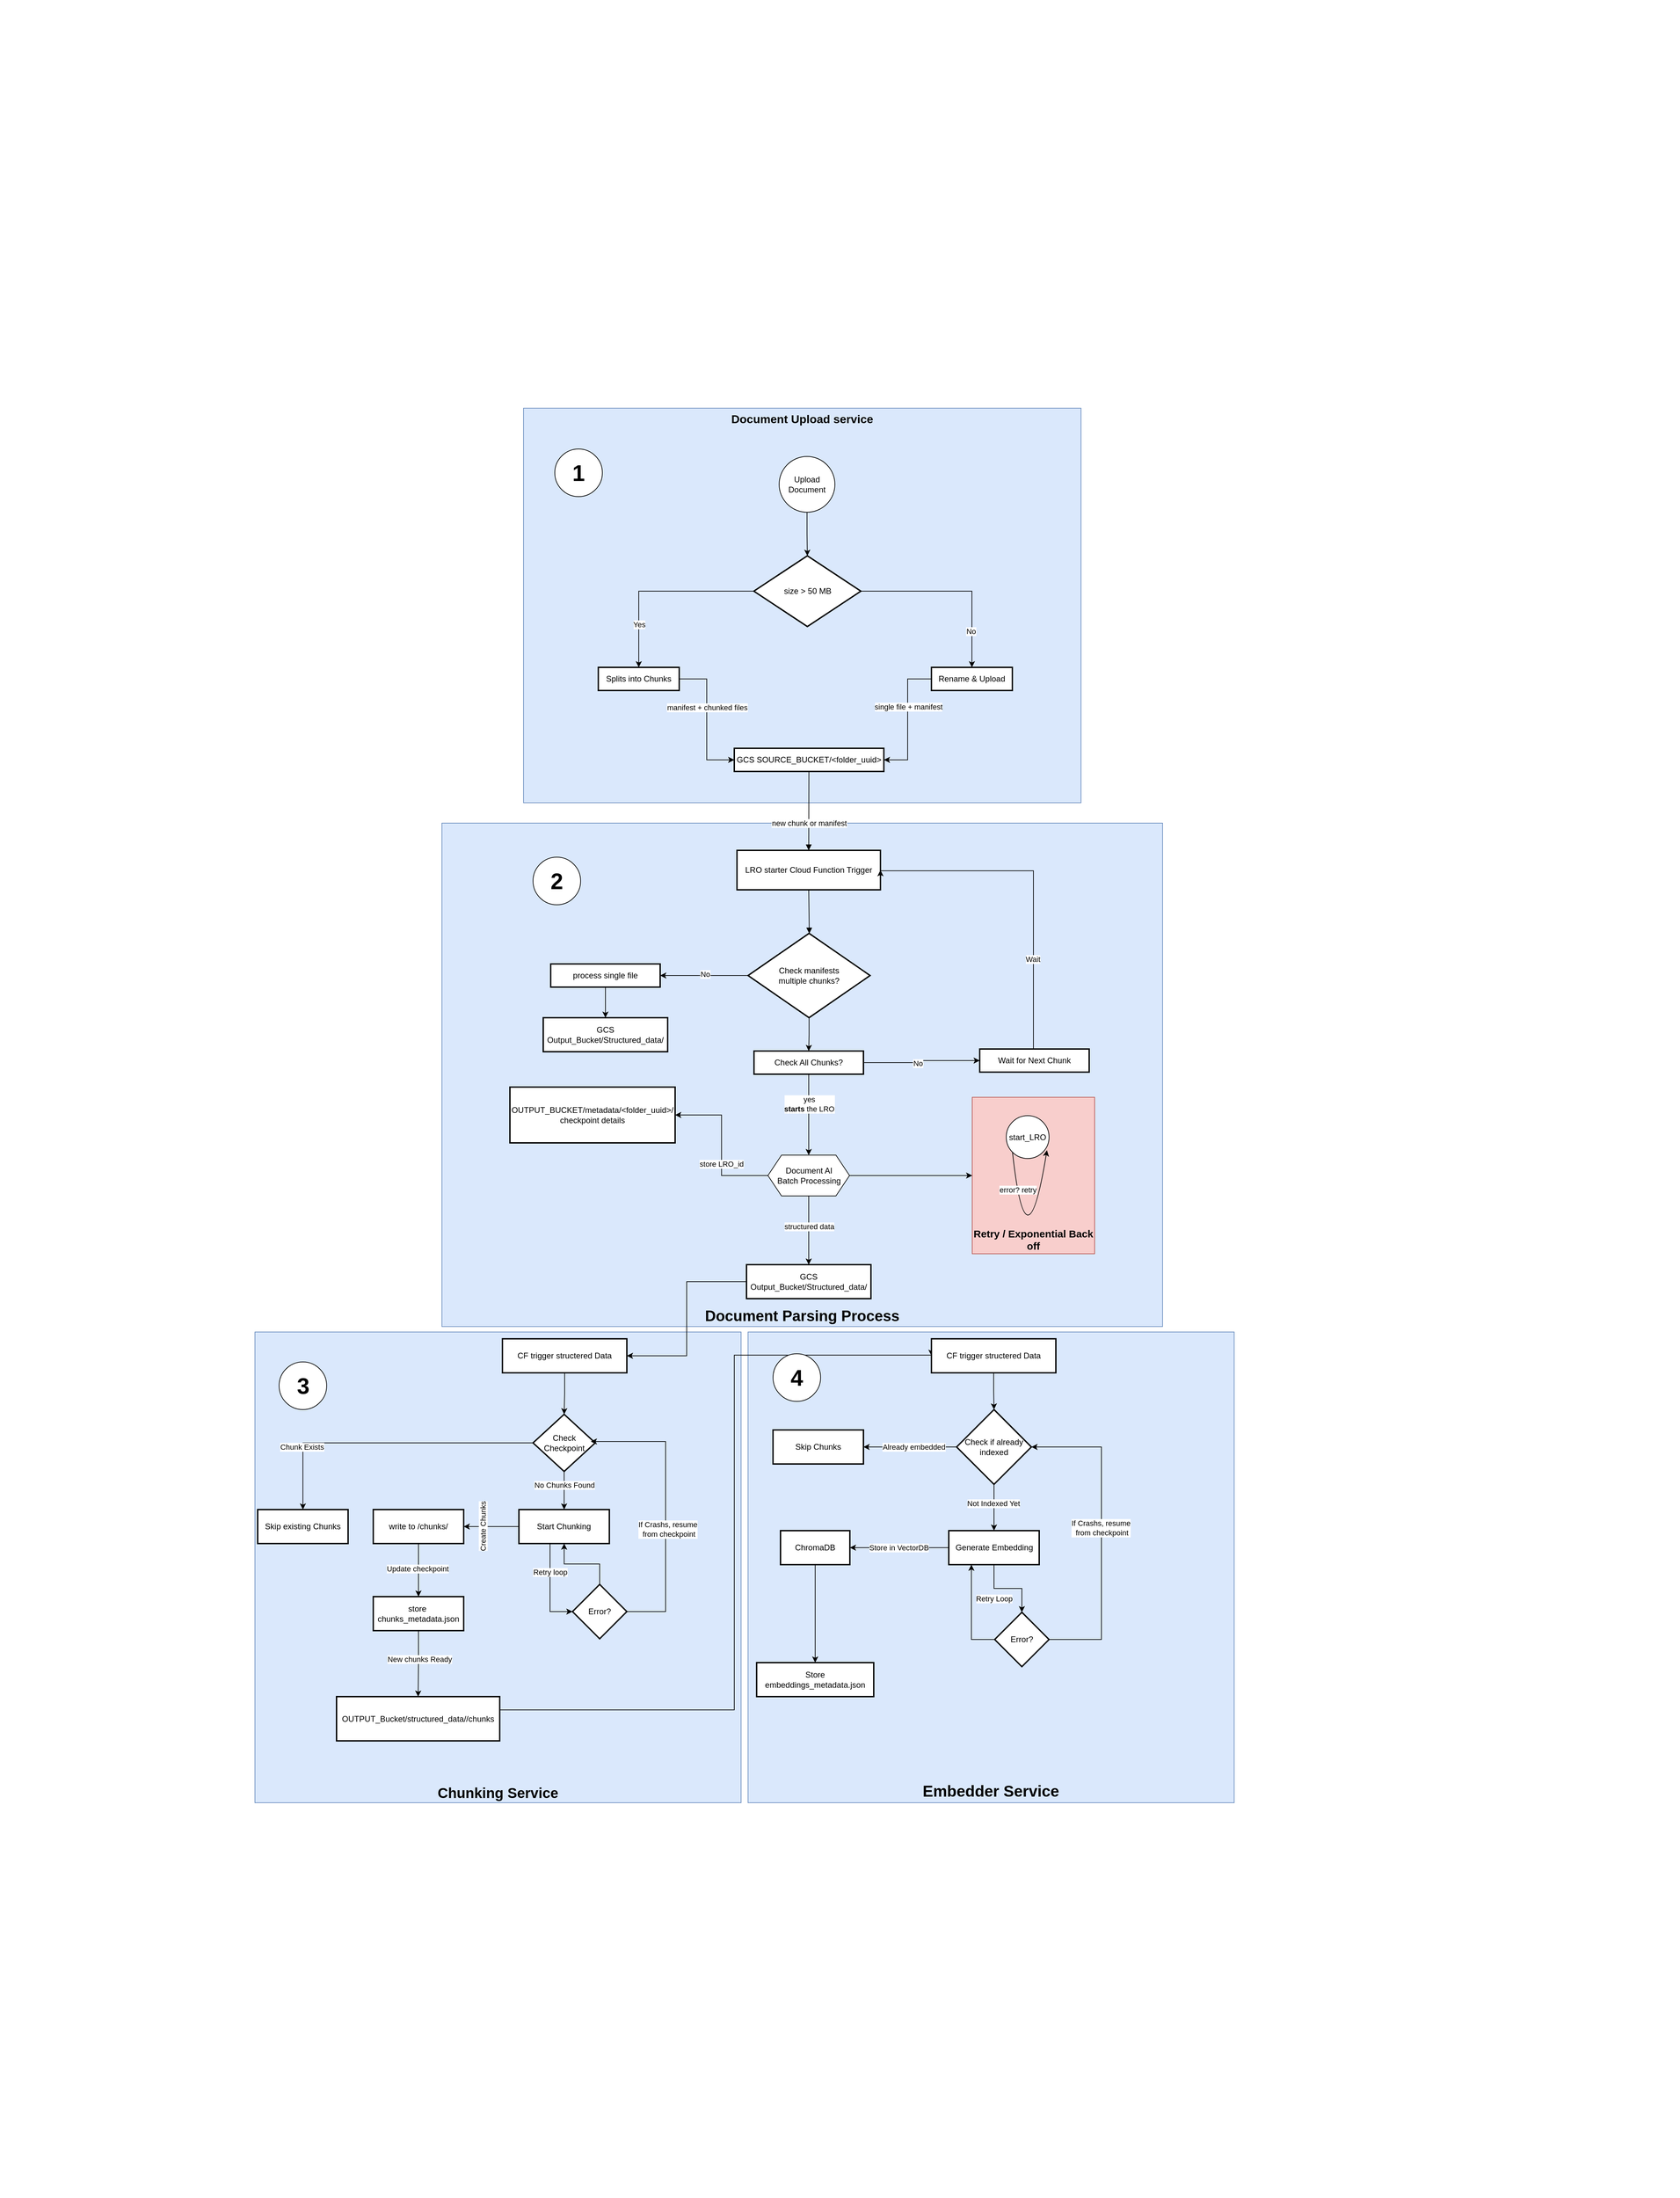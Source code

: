 <mxfile version="21.6.8" type="device">
  <diagram name="Page-1" id="K1iN2CGBCRCByr8UfI75">
    <mxGraphModel dx="3118" dy="1920" grid="1" gridSize="10" guides="1" tooltips="1" connect="1" arrows="1" fold="1" page="1" pageScale="1" pageWidth="850" pageHeight="1100" math="0" shadow="0">
      <root>
        <mxCell id="0" />
        <mxCell id="1" parent="0" />
        <mxCell id="srR9S_a3WPXnlcQgFEAn-33" value="" style="rounded=0;whiteSpace=wrap;html=1;strokeColor=none;" vertex="1" parent="1">
          <mxGeometry x="-880" y="-520" width="2470" height="3230" as="geometry" />
        </mxCell>
        <mxCell id="srR9S_a3WPXnlcQgFEAn-27" value="&lt;b&gt;&lt;font style=&quot;font-size: 23px;&quot;&gt;Embedder Service&lt;/font&gt;&lt;/b&gt;" style="rounded=0;whiteSpace=wrap;html=1;fillColor=#dae8fc;strokeColor=#6c8ebf;verticalAlign=bottom;" vertex="1" parent="1">
          <mxGeometry x="220.25" y="1438" width="715" height="692" as="geometry" />
        </mxCell>
        <mxCell id="srR9S_a3WPXnlcQgFEAn-26" value="&lt;b&gt;&lt;font style=&quot;font-size: 21px;&quot;&gt;Chunking Service&lt;/font&gt;&lt;/b&gt;" style="rounded=0;whiteSpace=wrap;html=1;fillColor=#dae8fc;strokeColor=#6c8ebf;verticalAlign=bottom;" vertex="1" parent="1">
          <mxGeometry x="-505" y="1438" width="715" height="692" as="geometry" />
        </mxCell>
        <mxCell id="srR9S_a3WPXnlcQgFEAn-1" value="&lt;b&gt;&lt;font style=&quot;font-size: 22px;&quot;&gt;Document Parsing Process&lt;/font&gt;&lt;/b&gt;" style="rounded=0;whiteSpace=wrap;html=1;fillColor=#dae8fc;strokeColor=#6c8ebf;verticalAlign=bottom;" vertex="1" parent="1">
          <mxGeometry x="-230" y="690" width="1060" height="740" as="geometry" />
        </mxCell>
        <mxCell id="Ngen-1MSQVI-7FVYuGFS-168" value="&lt;b&gt;&lt;font style=&quot;font-size: 17px;&quot;&gt;Document Upload service&lt;/font&gt;&lt;/b&gt;" style="rounded=0;whiteSpace=wrap;html=1;fillColor=#dae8fc;strokeColor=#6c8ebf;verticalAlign=top;" parent="1" vertex="1">
          <mxGeometry x="-110" y="80" width="820" height="580" as="geometry" />
        </mxCell>
        <mxCell id="Ngen-1MSQVI-7FVYuGFS-134" value="Retry / Exponential Back off" style="rounded=0;whiteSpace=wrap;html=1;fillColor=#f8cecc;strokeColor=#b85450;verticalAlign=bottom;fontStyle=1;fontSize=15;" parent="1" vertex="1">
          <mxGeometry x="550" y="1093" width="180" height="230" as="geometry" />
        </mxCell>
        <mxCell id="Ngen-1MSQVI-7FVYuGFS-154" style="edgeStyle=orthogonalEdgeStyle;rounded=0;orthogonalLoop=1;jettySize=auto;html=1;entryX=0;entryY=0.5;entryDx=0;entryDy=0;" parent="1" source="Ngen-1MSQVI-7FVYuGFS-85" target="Ngen-1MSQVI-7FVYuGFS-87" edge="1">
          <mxGeometry relative="1" as="geometry" />
        </mxCell>
        <mxCell id="Ngen-1MSQVI-7FVYuGFS-156" value="manifest + chunked files" style="edgeLabel;html=1;align=center;verticalAlign=middle;resizable=0;points=[];" parent="Ngen-1MSQVI-7FVYuGFS-154" vertex="1" connectable="0">
          <mxGeometry x="-0.18" relative="1" as="geometry">
            <mxPoint as="offset" />
          </mxGeometry>
        </mxCell>
        <mxCell id="Ngen-1MSQVI-7FVYuGFS-85" value="Splits into Chunks" style="whiteSpace=wrap;strokeWidth=2;" parent="1" vertex="1">
          <mxGeometry y="461" width="119" height="34" as="geometry" />
        </mxCell>
        <mxCell id="Ngen-1MSQVI-7FVYuGFS-87" value="GCS SOURCE_BUCKET/&lt;folder_uuid&gt;" style="whiteSpace=wrap;strokeWidth=2;" parent="1" vertex="1">
          <mxGeometry x="200" y="580" width="220" height="34" as="geometry" />
        </mxCell>
        <mxCell id="Ngen-1MSQVI-7FVYuGFS-88" value="LRO starter Cloud Function Trigger" style="whiteSpace=wrap;strokeWidth=2;" parent="1" vertex="1">
          <mxGeometry x="204" y="730" width="211" height="58" as="geometry" />
        </mxCell>
        <mxCell id="Ngen-1MSQVI-7FVYuGFS-116" style="edgeStyle=orthogonalEdgeStyle;rounded=0;orthogonalLoop=1;jettySize=auto;html=1;entryX=0;entryY=0.5;entryDx=0;entryDy=0;exitX=1;exitY=0.5;exitDx=0;exitDy=0;" parent="1" source="Ngen-1MSQVI-7FVYuGFS-164" target="Ngen-1MSQVI-7FVYuGFS-91" edge="1">
          <mxGeometry relative="1" as="geometry">
            <mxPoint x="419.5" y="1025" as="sourcePoint" />
          </mxGeometry>
        </mxCell>
        <mxCell id="Ngen-1MSQVI-7FVYuGFS-117" value="No" style="edgeLabel;html=1;align=center;verticalAlign=middle;resizable=0;points=[];" parent="Ngen-1MSQVI-7FVYuGFS-116" vertex="1" connectable="0">
          <mxGeometry x="-0.084" y="-1" relative="1" as="geometry">
            <mxPoint as="offset" />
          </mxGeometry>
        </mxCell>
        <mxCell id="Ngen-1MSQVI-7FVYuGFS-128" style="edgeStyle=orthogonalEdgeStyle;rounded=0;orthogonalLoop=1;jettySize=auto;html=1;exitX=0.5;exitY=1;exitDx=0;exitDy=0;" parent="1" source="Ngen-1MSQVI-7FVYuGFS-164" target="Ngen-1MSQVI-7FVYuGFS-125" edge="1">
          <mxGeometry relative="1" as="geometry">
            <mxPoint x="309.5" y="1097" as="sourcePoint" />
          </mxGeometry>
        </mxCell>
        <mxCell id="Ngen-1MSQVI-7FVYuGFS-143" value="yes&lt;br&gt;&lt;strong data-end=&quot;965&quot; data-start=&quot;955&quot;&gt;starts&lt;/strong&gt; the LRO" style="edgeLabel;html=1;align=center;verticalAlign=middle;resizable=0;points=[];" parent="Ngen-1MSQVI-7FVYuGFS-128" vertex="1" connectable="0">
          <mxGeometry x="-0.268" relative="1" as="geometry">
            <mxPoint as="offset" />
          </mxGeometry>
        </mxCell>
        <mxCell id="Ngen-1MSQVI-7FVYuGFS-161" style="edgeStyle=orthogonalEdgeStyle;rounded=0;orthogonalLoop=1;jettySize=auto;html=1;entryX=1;entryY=0.5;entryDx=0;entryDy=0;" parent="1" source="Ngen-1MSQVI-7FVYuGFS-89" target="Ngen-1MSQVI-7FVYuGFS-159" edge="1">
          <mxGeometry relative="1" as="geometry" />
        </mxCell>
        <mxCell id="Ngen-1MSQVI-7FVYuGFS-163" value="No" style="edgeLabel;html=1;align=center;verticalAlign=middle;resizable=0;points=[];" parent="Ngen-1MSQVI-7FVYuGFS-161" vertex="1" connectable="0">
          <mxGeometry x="-0.011" y="-2" relative="1" as="geometry">
            <mxPoint as="offset" />
          </mxGeometry>
        </mxCell>
        <mxCell id="Ngen-1MSQVI-7FVYuGFS-165" style="edgeStyle=orthogonalEdgeStyle;rounded=0;orthogonalLoop=1;jettySize=auto;html=1;entryX=0.5;entryY=0;entryDx=0;entryDy=0;" parent="1" source="Ngen-1MSQVI-7FVYuGFS-89" target="Ngen-1MSQVI-7FVYuGFS-164" edge="1">
          <mxGeometry relative="1" as="geometry" />
        </mxCell>
        <mxCell id="Ngen-1MSQVI-7FVYuGFS-89" value="Check manifests&#xa;multiple chunks?" style="rhombus;strokeWidth=2;whiteSpace=wrap;" parent="1" vertex="1">
          <mxGeometry x="220.25" y="852" width="179.5" height="124" as="geometry" />
        </mxCell>
        <mxCell id="Ngen-1MSQVI-7FVYuGFS-166" style="edgeStyle=orthogonalEdgeStyle;rounded=0;orthogonalLoop=1;jettySize=auto;html=1;entryX=1;entryY=0.5;entryDx=0;entryDy=0;" parent="1" source="Ngen-1MSQVI-7FVYuGFS-91" target="Ngen-1MSQVI-7FVYuGFS-88" edge="1">
          <mxGeometry relative="1" as="geometry">
            <Array as="points">
              <mxPoint x="640" y="760" />
            </Array>
          </mxGeometry>
        </mxCell>
        <mxCell id="Ngen-1MSQVI-7FVYuGFS-167" value="Wait" style="edgeLabel;html=1;align=center;verticalAlign=middle;resizable=0;points=[];" parent="Ngen-1MSQVI-7FVYuGFS-166" vertex="1" connectable="0">
          <mxGeometry x="-0.456" y="1" relative="1" as="geometry">
            <mxPoint as="offset" />
          </mxGeometry>
        </mxCell>
        <mxCell id="Ngen-1MSQVI-7FVYuGFS-91" value="Wait for Next Chunk" style="whiteSpace=wrap;strokeWidth=2;" parent="1" vertex="1">
          <mxGeometry x="561" y="1022" width="161" height="34" as="geometry" />
        </mxCell>
        <mxCell id="Ngen-1MSQVI-7FVYuGFS-121" style="edgeStyle=orthogonalEdgeStyle;rounded=0;orthogonalLoop=1;jettySize=auto;html=1;exitX=0;exitY=0.5;exitDx=0;exitDy=0;entryX=1;entryY=0.5;entryDx=0;entryDy=0;" parent="1" source="Ngen-1MSQVI-7FVYuGFS-125" target="Ngen-1MSQVI-7FVYuGFS-92" edge="1">
          <mxGeometry relative="1" as="geometry">
            <mxPoint x="230" y="1173" as="sourcePoint" />
            <mxPoint x="113" y="1209" as="targetPoint" />
          </mxGeometry>
        </mxCell>
        <mxCell id="Ngen-1MSQVI-7FVYuGFS-123" value="store LRO_id" style="edgeLabel;html=1;align=center;verticalAlign=top;resizable=0;points=[];horizontal=1;" parent="Ngen-1MSQVI-7FVYuGFS-121" vertex="1" connectable="0">
          <mxGeometry x="-0.127" y="1" relative="1" as="geometry">
            <mxPoint as="offset" />
          </mxGeometry>
        </mxCell>
        <mxCell id="Ngen-1MSQVI-7FVYuGFS-92" value="OUTPUT_BUCKET/metadata/&lt;folder_uuid&gt;/&#xa;checkpoint details" style="whiteSpace=wrap;strokeWidth=2;" parent="1" vertex="1">
          <mxGeometry x="-130" y="1078" width="243" height="82" as="geometry" />
        </mxCell>
        <mxCell id="xpEv5_akFkzNXsP2lXSH-2" value="" style="edgeStyle=orthogonalEdgeStyle;rounded=0;orthogonalLoop=1;jettySize=auto;html=1;entryX=1;entryY=0.5;entryDx=0;entryDy=0;" parent="1" source="Ngen-1MSQVI-7FVYuGFS-97" target="xpEv5_akFkzNXsP2lXSH-3" edge="1">
          <mxGeometry relative="1" as="geometry">
            <mxPoint x="86.5" y="1364" as="targetPoint" />
          </mxGeometry>
        </mxCell>
        <mxCell id="Ngen-1MSQVI-7FVYuGFS-97" value="GCS Output_Bucket/Structured_data/" style="whiteSpace=wrap;strokeWidth=2;" parent="1" vertex="1">
          <mxGeometry x="218" y="1339" width="183" height="50" as="geometry" />
        </mxCell>
        <mxCell id="Ngen-1MSQVI-7FVYuGFS-100" value="" style="curved=1;startArrow=none;endArrow=block;exitX=0.499;exitY=1;entryX=0.5;entryY=0;rounded=0;" parent="1" source="Ngen-1MSQVI-7FVYuGFS-87" target="Ngen-1MSQVI-7FVYuGFS-88" edge="1">
          <mxGeometry relative="1" as="geometry">
            <Array as="points" />
          </mxGeometry>
        </mxCell>
        <mxCell id="Ngen-1MSQVI-7FVYuGFS-112" value="new chunk or manifest" style="edgeLabel;html=1;align=center;verticalAlign=middle;resizable=0;points=[];" parent="Ngen-1MSQVI-7FVYuGFS-100" vertex="1" connectable="0">
          <mxGeometry x="-0.291" y="1" relative="1" as="geometry">
            <mxPoint x="-1" y="35" as="offset" />
          </mxGeometry>
        </mxCell>
        <mxCell id="Ngen-1MSQVI-7FVYuGFS-101" value="" style="curved=1;startArrow=none;endArrow=block;exitX=0.5;exitY=1;entryX=0.502;entryY=0;rounded=0;" parent="1" source="Ngen-1MSQVI-7FVYuGFS-88" target="Ngen-1MSQVI-7FVYuGFS-89" edge="1">
          <mxGeometry relative="1" as="geometry">
            <Array as="points" />
          </mxGeometry>
        </mxCell>
        <mxCell id="Ngen-1MSQVI-7FVYuGFS-129" style="edgeStyle=orthogonalEdgeStyle;rounded=0;orthogonalLoop=1;jettySize=auto;html=1;entryX=0.5;entryY=0;entryDx=0;entryDy=0;" parent="1" source="Ngen-1MSQVI-7FVYuGFS-125" target="Ngen-1MSQVI-7FVYuGFS-97" edge="1">
          <mxGeometry relative="1" as="geometry" />
        </mxCell>
        <mxCell id="Ngen-1MSQVI-7FVYuGFS-130" value="structured data" style="edgeLabel;html=1;align=center;verticalAlign=middle;resizable=0;points=[];" parent="Ngen-1MSQVI-7FVYuGFS-129" vertex="1" connectable="0">
          <mxGeometry x="-0.116" relative="1" as="geometry">
            <mxPoint as="offset" />
          </mxGeometry>
        </mxCell>
        <mxCell id="Ngen-1MSQVI-7FVYuGFS-135" style="edgeStyle=orthogonalEdgeStyle;rounded=0;orthogonalLoop=1;jettySize=auto;html=1;" parent="1" source="Ngen-1MSQVI-7FVYuGFS-125" target="Ngen-1MSQVI-7FVYuGFS-134" edge="1">
          <mxGeometry relative="1" as="geometry" />
        </mxCell>
        <mxCell id="Ngen-1MSQVI-7FVYuGFS-125" value="Document AI&lt;br&gt;Batch Processing" style="shape=hexagon;perimeter=hexagonPerimeter2;whiteSpace=wrap;html=1;fixedSize=1;" parent="1" vertex="1">
          <mxGeometry x="249.5" y="1178" width="120" height="60" as="geometry" />
        </mxCell>
        <mxCell id="Ngen-1MSQVI-7FVYuGFS-131" value="start_LRO" style="ellipse;whiteSpace=wrap;html=1;aspect=fixed;" parent="1" vertex="1">
          <mxGeometry x="600" y="1120" width="63" height="63" as="geometry" />
        </mxCell>
        <mxCell id="Ngen-1MSQVI-7FVYuGFS-132" value="" style="endArrow=classic;html=1;exitX=0;exitY=1;exitDx=0;exitDy=0;curved=1;entryX=0.951;entryY=0.806;entryDx=0;entryDy=0;entryPerimeter=0;" parent="1" source="Ngen-1MSQVI-7FVYuGFS-131" target="Ngen-1MSQVI-7FVYuGFS-131" edge="1">
          <mxGeometry width="50" height="50" relative="1" as="geometry">
            <mxPoint x="620.0" y="1199.998" as="sourcePoint" />
            <mxPoint x="682.748" y="1201.384" as="targetPoint" />
            <Array as="points">
              <mxPoint x="629.37" y="1356.71" />
            </Array>
          </mxGeometry>
        </mxCell>
        <mxCell id="Ngen-1MSQVI-7FVYuGFS-133" value="error? retry" style="edgeLabel;html=1;align=center;verticalAlign=middle;resizable=0;points=[];" parent="Ngen-1MSQVI-7FVYuGFS-132" vertex="1" connectable="0">
          <mxGeometry x="-0.703" y="1" relative="1" as="geometry">
            <mxPoint as="offset" />
          </mxGeometry>
        </mxCell>
        <mxCell id="Ngen-1MSQVI-7FVYuGFS-147" style="edgeStyle=orthogonalEdgeStyle;rounded=0;orthogonalLoop=1;jettySize=auto;html=1;entryX=0.5;entryY=0;entryDx=0;entryDy=0;" parent="1" source="Ngen-1MSQVI-7FVYuGFS-145" target="Ngen-1MSQVI-7FVYuGFS-146" edge="1">
          <mxGeometry relative="1" as="geometry" />
        </mxCell>
        <mxCell id="Ngen-1MSQVI-7FVYuGFS-145" value="Upload Document" style="ellipse;whiteSpace=wrap;html=1;aspect=fixed;" parent="1" vertex="1">
          <mxGeometry x="266" y="151" width="82" height="82" as="geometry" />
        </mxCell>
        <mxCell id="Ngen-1MSQVI-7FVYuGFS-148" style="edgeStyle=orthogonalEdgeStyle;rounded=0;orthogonalLoop=1;jettySize=auto;html=1;" parent="1" source="Ngen-1MSQVI-7FVYuGFS-146" target="Ngen-1MSQVI-7FVYuGFS-85" edge="1">
          <mxGeometry relative="1" as="geometry" />
        </mxCell>
        <mxCell id="Ngen-1MSQVI-7FVYuGFS-158" value="Yes" style="edgeLabel;html=1;align=center;verticalAlign=middle;resizable=0;points=[];" parent="Ngen-1MSQVI-7FVYuGFS-148" vertex="1" connectable="0">
          <mxGeometry x="0.545" relative="1" as="geometry">
            <mxPoint as="offset" />
          </mxGeometry>
        </mxCell>
        <mxCell id="Ngen-1MSQVI-7FVYuGFS-150" style="edgeStyle=orthogonalEdgeStyle;rounded=0;orthogonalLoop=1;jettySize=auto;html=1;entryX=0.5;entryY=0;entryDx=0;entryDy=0;" parent="1" source="Ngen-1MSQVI-7FVYuGFS-146" target="Ngen-1MSQVI-7FVYuGFS-149" edge="1">
          <mxGeometry relative="1" as="geometry" />
        </mxCell>
        <mxCell id="Ngen-1MSQVI-7FVYuGFS-152" value="No" style="edgeLabel;html=1;align=center;verticalAlign=middle;resizable=0;points=[];" parent="Ngen-1MSQVI-7FVYuGFS-150" vertex="1" connectable="0">
          <mxGeometry x="0.609" y="-2" relative="1" as="geometry">
            <mxPoint as="offset" />
          </mxGeometry>
        </mxCell>
        <mxCell id="Ngen-1MSQVI-7FVYuGFS-146" value="size &gt; 50 MB" style="rhombus;strokeWidth=2;whiteSpace=wrap;" parent="1" vertex="1">
          <mxGeometry x="228.75" y="297" width="157.5" height="104" as="geometry" />
        </mxCell>
        <mxCell id="Ngen-1MSQVI-7FVYuGFS-155" style="edgeStyle=orthogonalEdgeStyle;rounded=0;orthogonalLoop=1;jettySize=auto;html=1;entryX=1;entryY=0.5;entryDx=0;entryDy=0;" parent="1" source="Ngen-1MSQVI-7FVYuGFS-149" target="Ngen-1MSQVI-7FVYuGFS-87" edge="1">
          <mxGeometry relative="1" as="geometry" />
        </mxCell>
        <mxCell id="Ngen-1MSQVI-7FVYuGFS-157" value="single file + manifest" style="edgeLabel;html=1;align=center;verticalAlign=middle;resizable=0;points=[];" parent="Ngen-1MSQVI-7FVYuGFS-155" vertex="1" connectable="0">
          <mxGeometry x="-0.199" y="1" relative="1" as="geometry">
            <mxPoint as="offset" />
          </mxGeometry>
        </mxCell>
        <mxCell id="Ngen-1MSQVI-7FVYuGFS-149" value="Rename &amp; Upload" style="whiteSpace=wrap;strokeWidth=2;" parent="1" vertex="1">
          <mxGeometry x="490" y="461" width="119" height="34" as="geometry" />
        </mxCell>
        <mxCell id="Ngen-1MSQVI-7FVYuGFS-162" style="edgeStyle=orthogonalEdgeStyle;rounded=0;orthogonalLoop=1;jettySize=auto;html=1;entryX=0.5;entryY=0;entryDx=0;entryDy=0;" parent="1" source="Ngen-1MSQVI-7FVYuGFS-159" target="Ngen-1MSQVI-7FVYuGFS-160" edge="1">
          <mxGeometry relative="1" as="geometry" />
        </mxCell>
        <mxCell id="Ngen-1MSQVI-7FVYuGFS-159" value="process single file" style="whiteSpace=wrap;strokeWidth=2;" parent="1" vertex="1">
          <mxGeometry x="-70" y="897" width="161" height="34" as="geometry" />
        </mxCell>
        <mxCell id="Ngen-1MSQVI-7FVYuGFS-160" value="GCS Output_Bucket/Structured_data/" style="whiteSpace=wrap;strokeWidth=2;" parent="1" vertex="1">
          <mxGeometry x="-81" y="976" width="183" height="50" as="geometry" />
        </mxCell>
        <mxCell id="Ngen-1MSQVI-7FVYuGFS-164" value="Check All Chunks?" style="whiteSpace=wrap;strokeWidth=2;" parent="1" vertex="1">
          <mxGeometry x="229" y="1025" width="161" height="34" as="geometry" />
        </mxCell>
        <mxCell id="xpEv5_akFkzNXsP2lXSH-5" value="" style="edgeStyle=orthogonalEdgeStyle;rounded=0;orthogonalLoop=1;jettySize=auto;html=1;" parent="1" source="xpEv5_akFkzNXsP2lXSH-3" target="xpEv5_akFkzNXsP2lXSH-4" edge="1">
          <mxGeometry relative="1" as="geometry" />
        </mxCell>
        <mxCell id="xpEv5_akFkzNXsP2lXSH-3" value="CF trigger structered Data" style="whiteSpace=wrap;strokeWidth=2;" parent="1" vertex="1">
          <mxGeometry x="-141" y="1448" width="183" height="50" as="geometry" />
        </mxCell>
        <mxCell id="xpEv5_akFkzNXsP2lXSH-11" style="edgeStyle=orthogonalEdgeStyle;rounded=0;orthogonalLoop=1;jettySize=auto;html=1;entryX=0.5;entryY=0;entryDx=0;entryDy=0;" parent="1" source="xpEv5_akFkzNXsP2lXSH-4" target="xpEv5_akFkzNXsP2lXSH-7" edge="1">
          <mxGeometry relative="1" as="geometry" />
        </mxCell>
        <mxCell id="xpEv5_akFkzNXsP2lXSH-12" value="No Chunks Found" style="edgeLabel;html=1;align=center;verticalAlign=middle;resizable=0;points=[];" parent="xpEv5_akFkzNXsP2lXSH-11" vertex="1" connectable="0">
          <mxGeometry x="-0.29" relative="1" as="geometry">
            <mxPoint as="offset" />
          </mxGeometry>
        </mxCell>
        <mxCell id="xpEv5_akFkzNXsP2lXSH-16" style="edgeStyle=orthogonalEdgeStyle;rounded=0;orthogonalLoop=1;jettySize=auto;html=1;entryX=0.5;entryY=0;entryDx=0;entryDy=0;" parent="1" source="xpEv5_akFkzNXsP2lXSH-4" target="xpEv5_akFkzNXsP2lXSH-6" edge="1">
          <mxGeometry relative="1" as="geometry" />
        </mxCell>
        <mxCell id="xpEv5_akFkzNXsP2lXSH-17" value="Chunk Exists" style="edgeLabel;html=1;align=center;verticalAlign=middle;resizable=0;points=[];" parent="xpEv5_akFkzNXsP2lXSH-16" vertex="1" connectable="0">
          <mxGeometry x="0.578" y="-2" relative="1" as="geometry">
            <mxPoint as="offset" />
          </mxGeometry>
        </mxCell>
        <mxCell id="xpEv5_akFkzNXsP2lXSH-4" value="Check Checkpoint" style="rhombus;whiteSpace=wrap;html=1;strokeWidth=2;" parent="1" vertex="1">
          <mxGeometry x="-96" y="1559" width="91.5" height="84" as="geometry" />
        </mxCell>
        <mxCell id="xpEv5_akFkzNXsP2lXSH-6" value="Skip existing Chunks" style="whiteSpace=wrap;strokeWidth=2;" parent="1" vertex="1">
          <mxGeometry x="-501" y="1699" width="133" height="50" as="geometry" />
        </mxCell>
        <mxCell id="xpEv5_akFkzNXsP2lXSH-18" style="edgeStyle=orthogonalEdgeStyle;rounded=0;orthogonalLoop=1;jettySize=auto;html=1;" parent="1" source="xpEv5_akFkzNXsP2lXSH-7" target="xpEv5_akFkzNXsP2lXSH-8" edge="1">
          <mxGeometry relative="1" as="geometry">
            <mxPoint x="-41" y="1849" as="targetPoint" />
            <Array as="points">
              <mxPoint x="-71" y="1849" />
            </Array>
          </mxGeometry>
        </mxCell>
        <mxCell id="xpEv5_akFkzNXsP2lXSH-20" value="Retry loop" style="edgeLabel;html=1;align=center;verticalAlign=middle;resizable=0;points=[];" parent="xpEv5_akFkzNXsP2lXSH-18" vertex="1" connectable="0">
          <mxGeometry x="-0.368" relative="1" as="geometry">
            <mxPoint as="offset" />
          </mxGeometry>
        </mxCell>
        <mxCell id="xpEv5_akFkzNXsP2lXSH-22" style="edgeStyle=orthogonalEdgeStyle;rounded=0;orthogonalLoop=1;jettySize=auto;html=1;entryX=1;entryY=0.5;entryDx=0;entryDy=0;" parent="1" source="xpEv5_akFkzNXsP2lXSH-7" target="xpEv5_akFkzNXsP2lXSH-21" edge="1">
          <mxGeometry relative="1" as="geometry" />
        </mxCell>
        <mxCell id="xpEv5_akFkzNXsP2lXSH-23" value="Create Chunks" style="edgeLabel;html=1;align=center;verticalAlign=middle;resizable=0;points=[];horizontal=0;" parent="xpEv5_akFkzNXsP2lXSH-22" vertex="1" connectable="0">
          <mxGeometry x="0.539" relative="1" as="geometry">
            <mxPoint x="9" as="offset" />
          </mxGeometry>
        </mxCell>
        <mxCell id="xpEv5_akFkzNXsP2lXSH-7" value="Start Chunking" style="whiteSpace=wrap;strokeWidth=2;" parent="1" vertex="1">
          <mxGeometry x="-116.75" y="1699" width="133" height="50" as="geometry" />
        </mxCell>
        <mxCell id="xpEv5_akFkzNXsP2lXSH-10" style="edgeStyle=orthogonalEdgeStyle;rounded=0;orthogonalLoop=1;jettySize=auto;html=1;entryX=0.929;entryY=0.476;entryDx=0;entryDy=0;entryPerimeter=0;" parent="1" source="xpEv5_akFkzNXsP2lXSH-8" target="xpEv5_akFkzNXsP2lXSH-4" edge="1">
          <mxGeometry relative="1" as="geometry">
            <mxPoint x="-1" y="1599" as="targetPoint" />
            <Array as="points">
              <mxPoint x="99" y="1849" />
              <mxPoint x="99" y="1599" />
            </Array>
          </mxGeometry>
        </mxCell>
        <mxCell id="xpEv5_akFkzNXsP2lXSH-13" value="If Crashs, resume&lt;br&gt;&amp;nbsp;from checkpoint" style="edgeLabel;html=1;align=center;verticalAlign=middle;resizable=0;points=[];" parent="xpEv5_akFkzNXsP2lXSH-10" vertex="1" connectable="0">
          <mxGeometry x="-0.147" y="-3" relative="1" as="geometry">
            <mxPoint as="offset" />
          </mxGeometry>
        </mxCell>
        <mxCell id="xpEv5_akFkzNXsP2lXSH-19" style="edgeStyle=orthogonalEdgeStyle;rounded=0;orthogonalLoop=1;jettySize=auto;html=1;entryX=0.5;entryY=1;entryDx=0;entryDy=0;" parent="1" source="xpEv5_akFkzNXsP2lXSH-8" target="xpEv5_akFkzNXsP2lXSH-7" edge="1">
          <mxGeometry relative="1" as="geometry" />
        </mxCell>
        <mxCell id="xpEv5_akFkzNXsP2lXSH-8" value="Error?" style="rhombus;whiteSpace=wrap;html=1;strokeWidth=2;" parent="1" vertex="1">
          <mxGeometry x="-38" y="1809" width="80" height="80" as="geometry" />
        </mxCell>
        <mxCell id="xpEv5_akFkzNXsP2lXSH-25" style="edgeStyle=orthogonalEdgeStyle;rounded=0;orthogonalLoop=1;jettySize=auto;html=1;entryX=0.5;entryY=0;entryDx=0;entryDy=0;" parent="1" source="xpEv5_akFkzNXsP2lXSH-21" target="xpEv5_akFkzNXsP2lXSH-24" edge="1">
          <mxGeometry relative="1" as="geometry" />
        </mxCell>
        <mxCell id="xpEv5_akFkzNXsP2lXSH-28" value="Update checkpoint" style="edgeLabel;html=1;align=center;verticalAlign=middle;resizable=0;points=[];" parent="xpEv5_akFkzNXsP2lXSH-25" vertex="1" connectable="0">
          <mxGeometry x="-0.051" y="-2" relative="1" as="geometry">
            <mxPoint as="offset" />
          </mxGeometry>
        </mxCell>
        <mxCell id="xpEv5_akFkzNXsP2lXSH-21" value="write to /chunks/" style="whiteSpace=wrap;strokeWidth=2;" parent="1" vertex="1">
          <mxGeometry x="-331" y="1699" width="133" height="50" as="geometry" />
        </mxCell>
        <mxCell id="xpEv5_akFkzNXsP2lXSH-27" style="edgeStyle=orthogonalEdgeStyle;rounded=0;orthogonalLoop=1;jettySize=auto;html=1;entryX=0.5;entryY=0;entryDx=0;entryDy=0;" parent="1" source="xpEv5_akFkzNXsP2lXSH-24" target="xpEv5_akFkzNXsP2lXSH-26" edge="1">
          <mxGeometry relative="1" as="geometry" />
        </mxCell>
        <mxCell id="xpEv5_akFkzNXsP2lXSH-29" value="New chunks Ready" style="edgeLabel;html=1;align=center;verticalAlign=middle;resizable=0;points=[];" parent="xpEv5_akFkzNXsP2lXSH-27" vertex="1" connectable="0">
          <mxGeometry x="-0.139" y="1" relative="1" as="geometry">
            <mxPoint as="offset" />
          </mxGeometry>
        </mxCell>
        <mxCell id="xpEv5_akFkzNXsP2lXSH-24" value="store &#xa;chunks_metadata.json" style="whiteSpace=wrap;strokeWidth=2;" parent="1" vertex="1">
          <mxGeometry x="-331" y="1827" width="133" height="50" as="geometry" />
        </mxCell>
        <mxCell id="srR9S_a3WPXnlcQgFEAn-6" style="edgeStyle=orthogonalEdgeStyle;rounded=0;orthogonalLoop=1;jettySize=auto;html=1;entryX=0;entryY=0.5;entryDx=0;entryDy=0;" edge="1" parent="1" target="srR9S_a3WPXnlcQgFEAn-5">
          <mxGeometry relative="1" as="geometry">
            <mxPoint x="-145" y="1993.5" as="sourcePoint" />
            <mxPoint x="490" y="1460" as="targetPoint" />
            <Array as="points">
              <mxPoint x="200" y="1994" />
              <mxPoint x="200" y="1472" />
            </Array>
          </mxGeometry>
        </mxCell>
        <mxCell id="xpEv5_akFkzNXsP2lXSH-26" value="OUTPUT_Bucket/structured_data//chunks" style="whiteSpace=wrap;strokeWidth=2;" parent="1" vertex="1">
          <mxGeometry x="-385" y="1974" width="240" height="65" as="geometry" />
        </mxCell>
        <mxCell id="srR9S_a3WPXnlcQgFEAn-2" value="&lt;font style=&quot;font-size: 33px;&quot;&gt;1&lt;/font&gt;" style="ellipse;whiteSpace=wrap;html=1;aspect=fixed;fontSize=15;fontStyle=1" vertex="1" parent="1">
          <mxGeometry x="-64" y="140" width="70" height="70" as="geometry" />
        </mxCell>
        <mxCell id="srR9S_a3WPXnlcQgFEAn-3" value="&lt;font style=&quot;font-size: 33px;&quot;&gt;2&lt;/font&gt;" style="ellipse;whiteSpace=wrap;html=1;aspect=fixed;fontSize=15;fontStyle=1" vertex="1" parent="1">
          <mxGeometry x="-96" y="740" width="70" height="70" as="geometry" />
        </mxCell>
        <mxCell id="srR9S_a3WPXnlcQgFEAn-4" value="&lt;font style=&quot;font-size: 33px;&quot;&gt;3&lt;/font&gt;" style="ellipse;whiteSpace=wrap;html=1;aspect=fixed;fontSize=15;fontStyle=1" vertex="1" parent="1">
          <mxGeometry x="-469.5" y="1482" width="70" height="70" as="geometry" />
        </mxCell>
        <mxCell id="srR9S_a3WPXnlcQgFEAn-8" value="" style="edgeStyle=orthogonalEdgeStyle;rounded=0;orthogonalLoop=1;jettySize=auto;html=1;" edge="1" parent="1" source="srR9S_a3WPXnlcQgFEAn-5" target="srR9S_a3WPXnlcQgFEAn-7">
          <mxGeometry relative="1" as="geometry" />
        </mxCell>
        <mxCell id="srR9S_a3WPXnlcQgFEAn-5" value="CF trigger structered Data" style="whiteSpace=wrap;strokeWidth=2;" vertex="1" parent="1">
          <mxGeometry x="490" y="1448" width="183" height="50" as="geometry" />
        </mxCell>
        <mxCell id="srR9S_a3WPXnlcQgFEAn-10" style="edgeStyle=orthogonalEdgeStyle;rounded=0;orthogonalLoop=1;jettySize=auto;html=1;entryX=1;entryY=0.5;entryDx=0;entryDy=0;" edge="1" parent="1" source="srR9S_a3WPXnlcQgFEAn-7" target="srR9S_a3WPXnlcQgFEAn-9">
          <mxGeometry relative="1" as="geometry" />
        </mxCell>
        <mxCell id="srR9S_a3WPXnlcQgFEAn-11" value="Already embedded" style="edgeLabel;html=1;align=center;verticalAlign=middle;resizable=0;points=[];" vertex="1" connectable="0" parent="srR9S_a3WPXnlcQgFEAn-10">
          <mxGeometry x="-0.08" relative="1" as="geometry">
            <mxPoint as="offset" />
          </mxGeometry>
        </mxCell>
        <mxCell id="srR9S_a3WPXnlcQgFEAn-31" style="edgeStyle=orthogonalEdgeStyle;rounded=0;orthogonalLoop=1;jettySize=auto;html=1;entryX=0.5;entryY=0;entryDx=0;entryDy=0;" edge="1" parent="1" source="srR9S_a3WPXnlcQgFEAn-7" target="srR9S_a3WPXnlcQgFEAn-12">
          <mxGeometry relative="1" as="geometry" />
        </mxCell>
        <mxCell id="srR9S_a3WPXnlcQgFEAn-32" value="Not Indexed Yet" style="edgeLabel;html=1;align=center;verticalAlign=middle;resizable=0;points=[];" vertex="1" connectable="0" parent="srR9S_a3WPXnlcQgFEAn-31">
          <mxGeometry x="-0.176" y="-1" relative="1" as="geometry">
            <mxPoint as="offset" />
          </mxGeometry>
        </mxCell>
        <mxCell id="srR9S_a3WPXnlcQgFEAn-7" value="Check if already indexed" style="rhombus;whiteSpace=wrap;html=1;strokeWidth=2;" vertex="1" parent="1">
          <mxGeometry x="527" y="1552" width="110" height="110" as="geometry" />
        </mxCell>
        <mxCell id="srR9S_a3WPXnlcQgFEAn-9" value="Skip Chunks" style="whiteSpace=wrap;strokeWidth=2;" vertex="1" parent="1">
          <mxGeometry x="257" y="1582" width="133" height="50" as="geometry" />
        </mxCell>
        <mxCell id="srR9S_a3WPXnlcQgFEAn-16" style="edgeStyle=orthogonalEdgeStyle;rounded=0;orthogonalLoop=1;jettySize=auto;html=1;" edge="1" parent="1" source="srR9S_a3WPXnlcQgFEAn-12" target="srR9S_a3WPXnlcQgFEAn-15">
          <mxGeometry relative="1" as="geometry" />
        </mxCell>
        <mxCell id="srR9S_a3WPXnlcQgFEAn-17" value="Store in VectorDB" style="edgeLabel;html=1;align=center;verticalAlign=middle;resizable=0;points=[];" vertex="1" connectable="0" parent="srR9S_a3WPXnlcQgFEAn-16">
          <mxGeometry x="0.01" relative="1" as="geometry">
            <mxPoint as="offset" />
          </mxGeometry>
        </mxCell>
        <mxCell id="srR9S_a3WPXnlcQgFEAn-19" value="" style="edgeStyle=orthogonalEdgeStyle;rounded=0;orthogonalLoop=1;jettySize=auto;html=1;" edge="1" parent="1" source="srR9S_a3WPXnlcQgFEAn-12" target="srR9S_a3WPXnlcQgFEAn-18">
          <mxGeometry relative="1" as="geometry" />
        </mxCell>
        <mxCell id="srR9S_a3WPXnlcQgFEAn-12" value="Generate Embedding" style="whiteSpace=wrap;strokeWidth=2;" vertex="1" parent="1">
          <mxGeometry x="515.5" y="1730" width="133" height="50" as="geometry" />
        </mxCell>
        <mxCell id="srR9S_a3WPXnlcQgFEAn-25" style="edgeStyle=orthogonalEdgeStyle;rounded=0;orthogonalLoop=1;jettySize=auto;html=1;entryX=0.5;entryY=0;entryDx=0;entryDy=0;" edge="1" parent="1" source="srR9S_a3WPXnlcQgFEAn-15" target="srR9S_a3WPXnlcQgFEAn-24">
          <mxGeometry relative="1" as="geometry" />
        </mxCell>
        <mxCell id="srR9S_a3WPXnlcQgFEAn-15" value="ChromaDB" style="whiteSpace=wrap;strokeWidth=2;" vertex="1" parent="1">
          <mxGeometry x="268" y="1730" width="102" height="50" as="geometry" />
        </mxCell>
        <mxCell id="srR9S_a3WPXnlcQgFEAn-20" style="edgeStyle=orthogonalEdgeStyle;rounded=0;orthogonalLoop=1;jettySize=auto;html=1;entryX=0.25;entryY=1;entryDx=0;entryDy=0;exitX=0;exitY=0.5;exitDx=0;exitDy=0;" edge="1" parent="1" source="srR9S_a3WPXnlcQgFEAn-18" target="srR9S_a3WPXnlcQgFEAn-12">
          <mxGeometry relative="1" as="geometry" />
        </mxCell>
        <mxCell id="srR9S_a3WPXnlcQgFEAn-21" value="Retry Loop" style="edgeLabel;html=1;align=center;verticalAlign=middle;resizable=0;points=[];" vertex="1" connectable="0" parent="srR9S_a3WPXnlcQgFEAn-20">
          <mxGeometry x="0.39" y="-2" relative="1" as="geometry">
            <mxPoint x="31" y="6" as="offset" />
          </mxGeometry>
        </mxCell>
        <mxCell id="srR9S_a3WPXnlcQgFEAn-22" style="edgeStyle=orthogonalEdgeStyle;rounded=0;orthogonalLoop=1;jettySize=auto;html=1;entryX=1;entryY=0.5;entryDx=0;entryDy=0;" edge="1" parent="1" source="srR9S_a3WPXnlcQgFEAn-18" target="srR9S_a3WPXnlcQgFEAn-7">
          <mxGeometry relative="1" as="geometry">
            <Array as="points">
              <mxPoint x="740" y="1890" />
              <mxPoint x="740" y="1607" />
            </Array>
          </mxGeometry>
        </mxCell>
        <mxCell id="srR9S_a3WPXnlcQgFEAn-23" value="If Crashs, resume&lt;br style=&quot;border-color: var(--border-color);&quot;&gt;&amp;nbsp;from checkpoint" style="edgeLabel;html=1;align=center;verticalAlign=middle;resizable=0;points=[];" vertex="1" connectable="0" parent="srR9S_a3WPXnlcQgFEAn-22">
          <mxGeometry x="0.041" y="1" relative="1" as="geometry">
            <mxPoint as="offset" />
          </mxGeometry>
        </mxCell>
        <mxCell id="srR9S_a3WPXnlcQgFEAn-18" value="Error?" style="rhombus;whiteSpace=wrap;html=1;strokeWidth=2;" vertex="1" parent="1">
          <mxGeometry x="583" y="1850" width="80" height="80" as="geometry" />
        </mxCell>
        <mxCell id="srR9S_a3WPXnlcQgFEAn-24" value="Store&#xa;embeddings_metadata.json" style="whiteSpace=wrap;strokeWidth=2;" vertex="1" parent="1">
          <mxGeometry x="232.88" y="1924" width="172.25" height="50" as="geometry" />
        </mxCell>
        <mxCell id="srR9S_a3WPXnlcQgFEAn-30" value="&lt;font style=&quot;font-size: 33px;&quot;&gt;4&lt;/font&gt;" style="ellipse;whiteSpace=wrap;html=1;aspect=fixed;fontSize=15;fontStyle=1" vertex="1" parent="1">
          <mxGeometry x="257" y="1470" width="70" height="70" as="geometry" />
        </mxCell>
      </root>
    </mxGraphModel>
  </diagram>
</mxfile>

